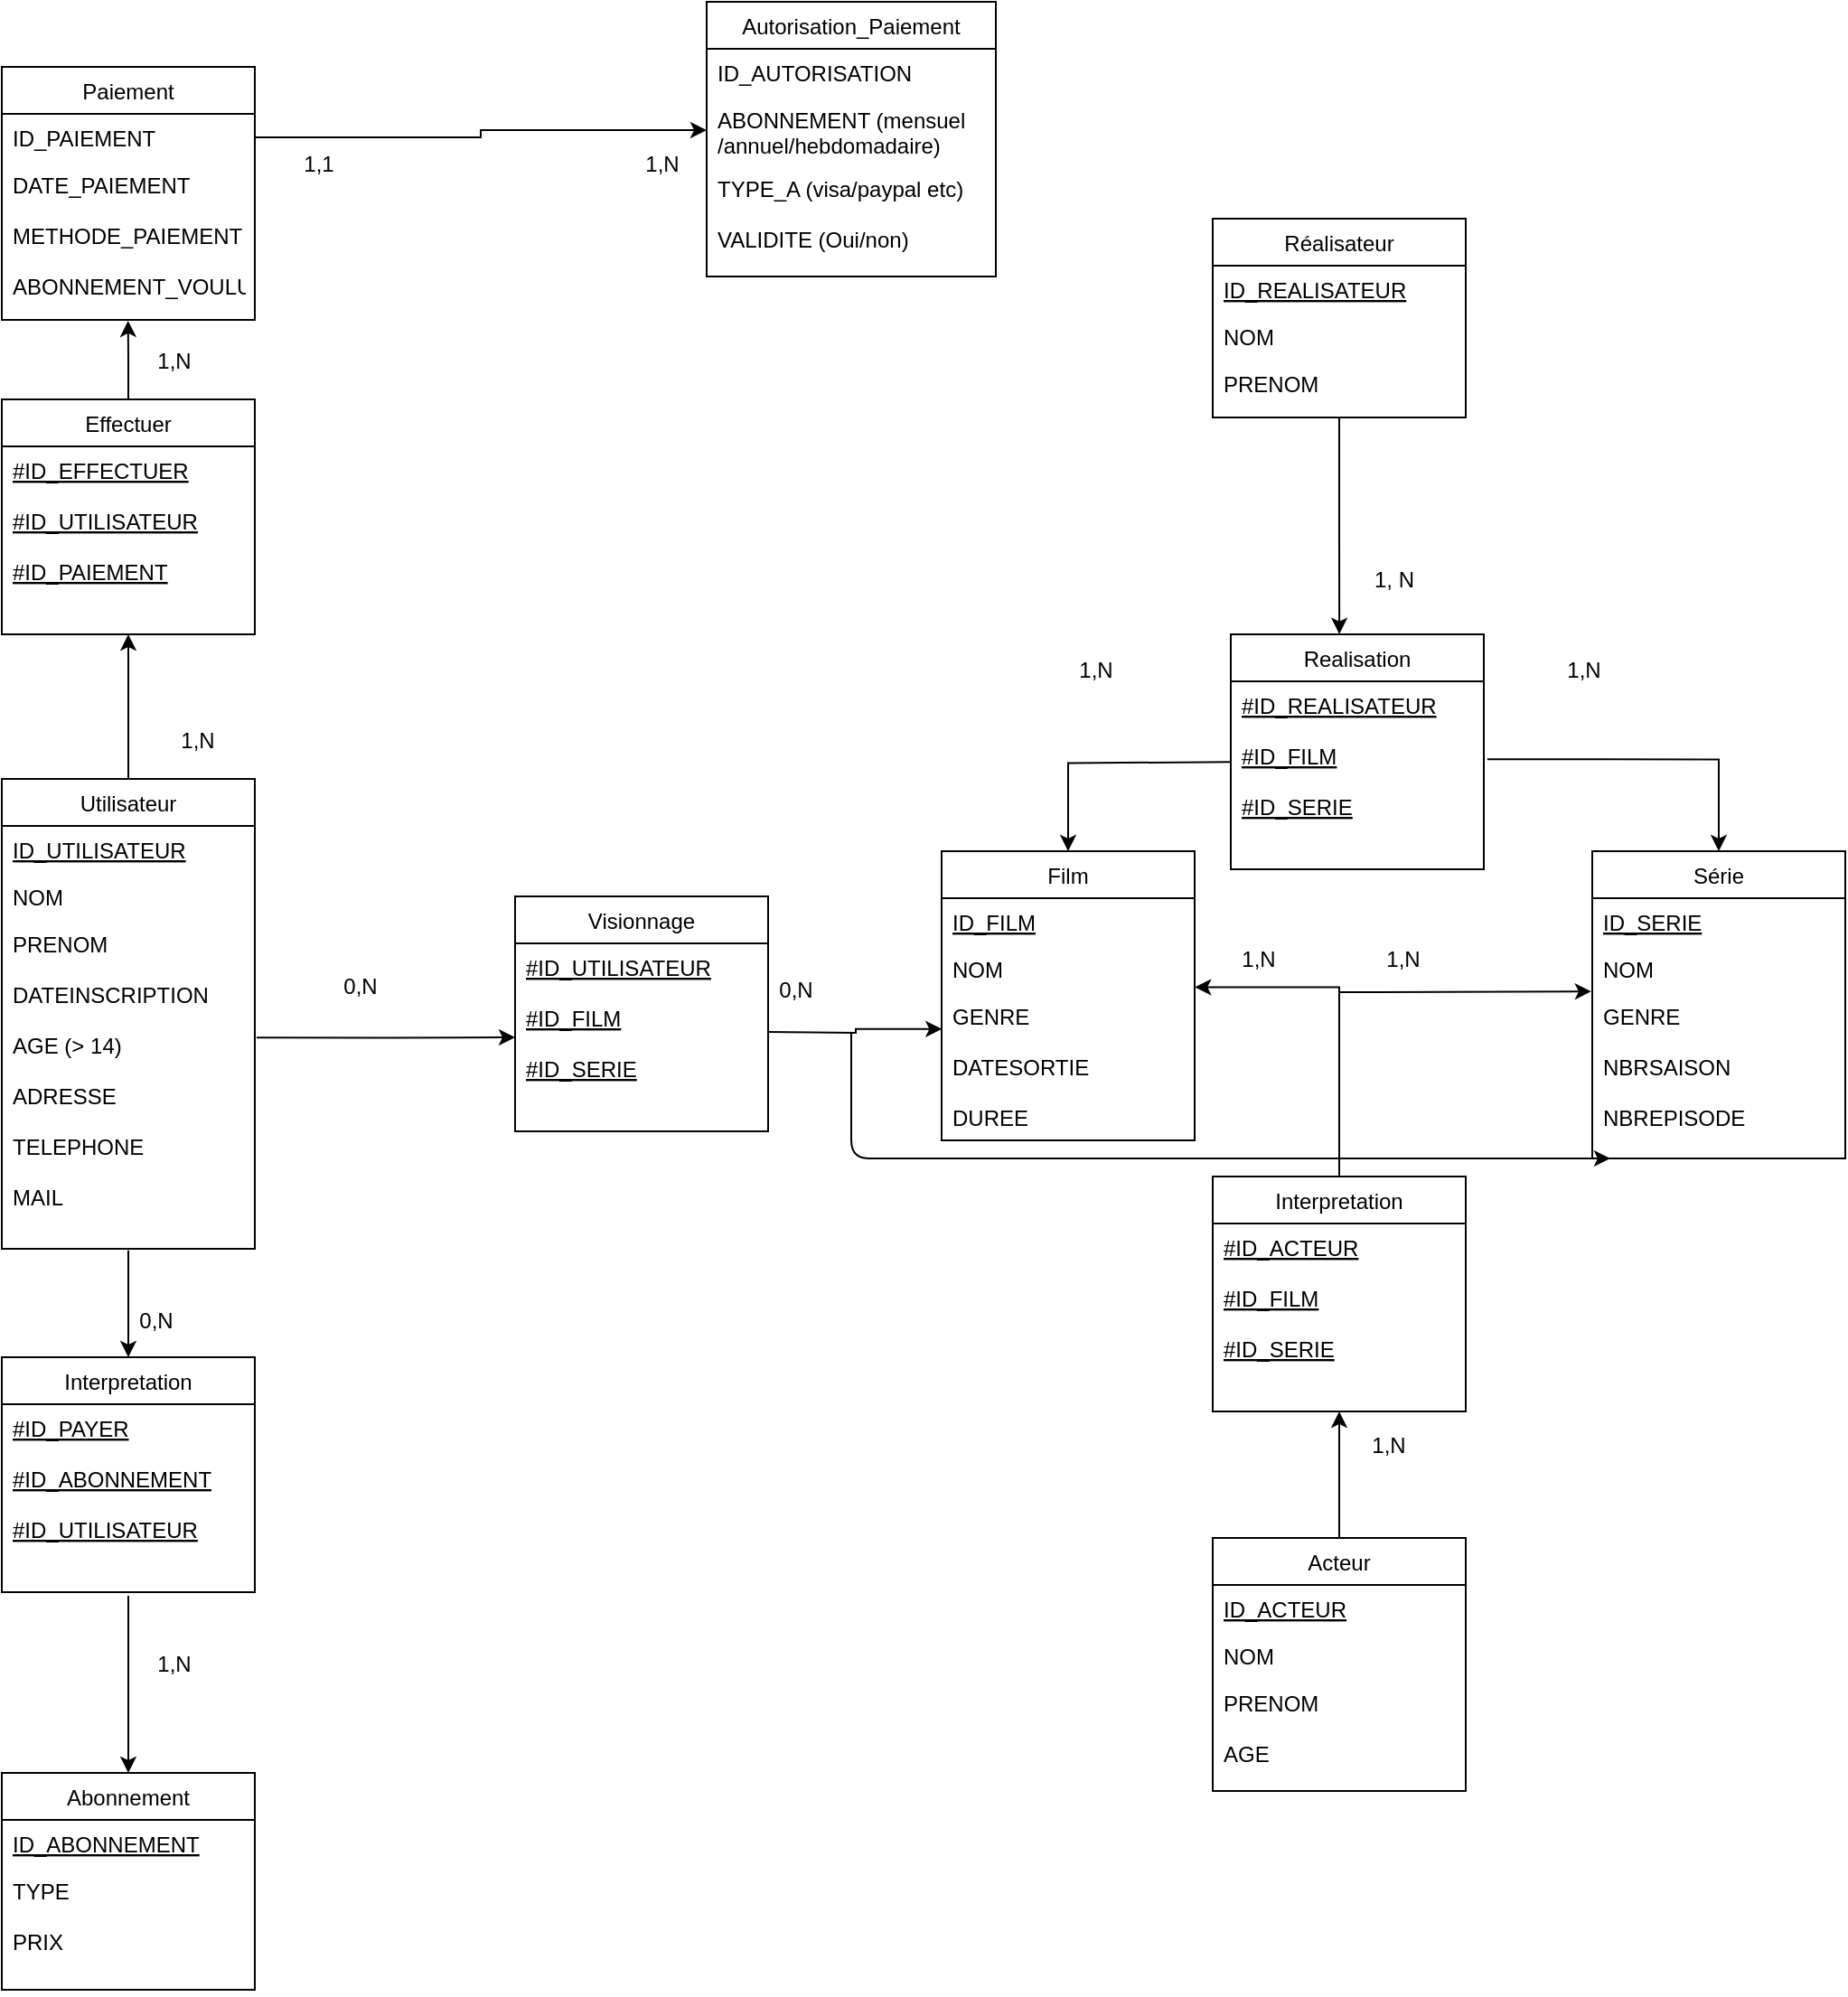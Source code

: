 <mxfile version="12.5.8" type="device"><diagram id="xPlXdwHhXETsfnx-W2Tq" name="Page-1"><mxGraphModel dx="1865" dy="1783" grid="1" gridSize="10" guides="1" tooltips="1" connect="1" arrows="1" fold="1" page="1" pageScale="1" pageWidth="827" pageHeight="1169" math="0" shadow="0"><root><mxCell id="0"/><mxCell id="1" parent="0"/><mxCell id="TjuZVra6cp8-TFkdeE0B-30" style="edgeStyle=orthogonalEdgeStyle;rounded=0;orthogonalLoop=1;jettySize=auto;html=1;entryX=0.429;entryY=-0.001;entryDx=0;entryDy=0;entryPerimeter=0;" edge="1" parent="1" source="xk2Hx4DJdNUKnGEhND-q-1" target="TjuZVra6cp8-TFkdeE0B-23"><mxGeometry relative="1" as="geometry"/></mxCell><mxCell id="xk2Hx4DJdNUKnGEhND-q-1" value="Réalisateur" style="swimlane;fontStyle=0;childLayout=stackLayout;horizontal=1;startSize=26;fillColor=none;horizontalStack=0;resizeParent=1;resizeParentMax=0;resizeLast=0;collapsible=1;marginBottom=0;" parent="1" vertex="1"><mxGeometry x="360" y="-60" width="140" height="110" as="geometry"/></mxCell><mxCell id="xk2Hx4DJdNUKnGEhND-q-2" value="ID_REALISATEUR" style="text;strokeColor=none;fillColor=none;align=left;verticalAlign=top;spacingLeft=4;spacingRight=4;overflow=hidden;rotatable=0;points=[[0,0.5],[1,0.5]];portConstraint=eastwest;fontStyle=4" parent="xk2Hx4DJdNUKnGEhND-q-1" vertex="1"><mxGeometry y="26" width="140" height="26" as="geometry"/></mxCell><mxCell id="xk2Hx4DJdNUKnGEhND-q-3" value="NOM" style="text;strokeColor=none;fillColor=none;align=left;verticalAlign=top;spacingLeft=4;spacingRight=4;overflow=hidden;rotatable=0;points=[[0,0.5],[1,0.5]];portConstraint=eastwest;" parent="xk2Hx4DJdNUKnGEhND-q-1" vertex="1"><mxGeometry y="52" width="140" height="26" as="geometry"/></mxCell><mxCell id="xk2Hx4DJdNUKnGEhND-q-4" value="PRENOM&#10;" style="text;strokeColor=none;fillColor=none;align=left;verticalAlign=top;spacingLeft=4;spacingRight=4;overflow=hidden;rotatable=0;points=[[0,0.5],[1,0.5]];portConstraint=eastwest;" parent="xk2Hx4DJdNUKnGEhND-q-1" vertex="1"><mxGeometry y="78" width="140" height="32" as="geometry"/></mxCell><mxCell id="xk2Hx4DJdNUKnGEhND-q-13" value="Série" style="swimlane;fontStyle=0;childLayout=stackLayout;horizontal=1;startSize=26;fillColor=none;horizontalStack=0;resizeParent=1;resizeParentMax=0;resizeLast=0;collapsible=1;marginBottom=0;" parent="1" vertex="1"><mxGeometry x="570" y="290" width="140" height="170" as="geometry"/></mxCell><mxCell id="xk2Hx4DJdNUKnGEhND-q-14" value="ID_SERIE" style="text;strokeColor=none;fillColor=none;align=left;verticalAlign=top;spacingLeft=4;spacingRight=4;overflow=hidden;rotatable=0;points=[[0,0.5],[1,0.5]];portConstraint=eastwest;fontStyle=4" parent="xk2Hx4DJdNUKnGEhND-q-13" vertex="1"><mxGeometry y="26" width="140" height="26" as="geometry"/></mxCell><mxCell id="xk2Hx4DJdNUKnGEhND-q-15" value="NOM" style="text;strokeColor=none;fillColor=none;align=left;verticalAlign=top;spacingLeft=4;spacingRight=4;overflow=hidden;rotatable=0;points=[[0,0.5],[1,0.5]];portConstraint=eastwest;" parent="xk2Hx4DJdNUKnGEhND-q-13" vertex="1"><mxGeometry y="52" width="140" height="26" as="geometry"/></mxCell><mxCell id="xk2Hx4DJdNUKnGEhND-q-16" value="GENRE&#10;&#10;NBRSAISON&#10;&#10;NBREPISODE&#10;&#10;" style="text;strokeColor=none;fillColor=none;align=left;verticalAlign=top;spacingLeft=4;spacingRight=4;overflow=hidden;rotatable=0;points=[[0,0.5],[1,0.5]];portConstraint=eastwest;fontStyle=0" parent="xk2Hx4DJdNUKnGEhND-q-13" vertex="1"><mxGeometry y="78" width="140" height="92" as="geometry"/></mxCell><mxCell id="TjuZVra6cp8-TFkdeE0B-19" style="edgeStyle=orthogonalEdgeStyle;rounded=0;orthogonalLoop=1;jettySize=auto;html=1;" edge="1" parent="1" source="xk2Hx4DJdNUKnGEhND-q-25"><mxGeometry relative="1" as="geometry"><mxPoint x="430" y="600" as="targetPoint"/><Array as="points"><mxPoint x="430" y="602"/></Array></mxGeometry></mxCell><mxCell id="xk2Hx4DJdNUKnGEhND-q-25" value="Acteur" style="swimlane;fontStyle=0;childLayout=stackLayout;horizontal=1;startSize=26;fillColor=none;horizontalStack=0;resizeParent=1;resizeParentMax=0;resizeLast=0;collapsible=1;marginBottom=0;" parent="1" vertex="1"><mxGeometry x="360" y="670" width="140" height="140" as="geometry"/></mxCell><mxCell id="xk2Hx4DJdNUKnGEhND-q-26" value="ID_ACTEUR" style="text;strokeColor=none;fillColor=none;align=left;verticalAlign=top;spacingLeft=4;spacingRight=4;overflow=hidden;rotatable=0;points=[[0,0.5],[1,0.5]];portConstraint=eastwest;fontStyle=4" parent="xk2Hx4DJdNUKnGEhND-q-25" vertex="1"><mxGeometry y="26" width="140" height="26" as="geometry"/></mxCell><mxCell id="xk2Hx4DJdNUKnGEhND-q-27" value="NOM" style="text;strokeColor=none;fillColor=none;align=left;verticalAlign=top;spacingLeft=4;spacingRight=4;overflow=hidden;rotatable=0;points=[[0,0.5],[1,0.5]];portConstraint=eastwest;" parent="xk2Hx4DJdNUKnGEhND-q-25" vertex="1"><mxGeometry y="52" width="140" height="26" as="geometry"/></mxCell><mxCell id="xk2Hx4DJdNUKnGEhND-q-28" value="PRENOM&#10;&#10;AGE&#10;&#10;&#10;" style="text;strokeColor=none;fillColor=none;align=left;verticalAlign=top;spacingLeft=4;spacingRight=4;overflow=hidden;rotatable=0;points=[[0,0.5],[1,0.5]];portConstraint=eastwest;" parent="xk2Hx4DJdNUKnGEhND-q-25" vertex="1"><mxGeometry y="78" width="140" height="62" as="geometry"/></mxCell><mxCell id="xk2Hx4DJdNUKnGEhND-q-55" style="edgeStyle=orthogonalEdgeStyle;rounded=0;orthogonalLoop=1;jettySize=auto;html=1;entryX=0.5;entryY=0;entryDx=0;entryDy=0;exitX=1.014;exitY=0.415;exitDx=0;exitDy=0;exitPerimeter=0;" parent="1" source="TjuZVra6cp8-TFkdeE0B-24" target="xk2Hx4DJdNUKnGEhND-q-13" edge="1"><mxGeometry relative="1" as="geometry"><mxPoint x="489.998" y="240.667" as="sourcePoint"/></mxGeometry></mxCell><mxCell id="xk2Hx4DJdNUKnGEhND-q-56" style="edgeStyle=orthogonalEdgeStyle;rounded=0;orthogonalLoop=1;jettySize=auto;html=1;entryX=0.5;entryY=0;entryDx=0;entryDy=0;" parent="1" target="xk2Hx4DJdNUKnGEhND-q-49" edge="1"><mxGeometry relative="1" as="geometry"><mxPoint x="370.002" y="240.667" as="sourcePoint"/></mxGeometry></mxCell><mxCell id="xk2Hx4DJdNUKnGEhND-q-49" value="Film" style="swimlane;fontStyle=0;childLayout=stackLayout;horizontal=1;startSize=26;fillColor=none;horizontalStack=0;resizeParent=1;resizeParentMax=0;resizeLast=0;collapsible=1;marginBottom=0;" parent="1" vertex="1"><mxGeometry x="210" y="290" width="140" height="160" as="geometry"/></mxCell><mxCell id="xk2Hx4DJdNUKnGEhND-q-50" value="ID_FILM" style="text;strokeColor=none;fillColor=none;align=left;verticalAlign=top;spacingLeft=4;spacingRight=4;overflow=hidden;rotatable=0;points=[[0,0.5],[1,0.5]];portConstraint=eastwest;fontStyle=4" parent="xk2Hx4DJdNUKnGEhND-q-49" vertex="1"><mxGeometry y="26" width="140" height="26" as="geometry"/></mxCell><mxCell id="xk2Hx4DJdNUKnGEhND-q-51" value="NOM" style="text;strokeColor=none;fillColor=none;align=left;verticalAlign=top;spacingLeft=4;spacingRight=4;overflow=hidden;rotatable=0;points=[[0,0.5],[1,0.5]];portConstraint=eastwest;" parent="xk2Hx4DJdNUKnGEhND-q-49" vertex="1"><mxGeometry y="52" width="140" height="26" as="geometry"/></mxCell><mxCell id="xk2Hx4DJdNUKnGEhND-q-52" value="GENRE&#10;&#10;DATESORTIE&#10;&#10;DUREE&#10;" style="text;strokeColor=none;fillColor=none;align=left;verticalAlign=top;spacingLeft=4;spacingRight=4;overflow=hidden;rotatable=0;points=[[0,0.5],[1,0.5]];portConstraint=eastwest;" parent="xk2Hx4DJdNUKnGEhND-q-49" vertex="1"><mxGeometry y="78" width="140" height="82" as="geometry"/></mxCell><mxCell id="xk2Hx4DJdNUKnGEhND-q-57" value="1, N" style="text;html=1;align=center;verticalAlign=middle;resizable=0;points=[];autosize=1;" parent="1" vertex="1"><mxGeometry x="440" y="130" width="40" height="20" as="geometry"/></mxCell><mxCell id="xk2Hx4DJdNUKnGEhND-q-58" value="1,N" style="text;html=1;align=center;verticalAlign=middle;resizable=0;points=[];autosize=1;" parent="1" vertex="1"><mxGeometry x="550" y="180" width="30" height="20" as="geometry"/></mxCell><mxCell id="xk2Hx4DJdNUKnGEhND-q-59" value="1,N" style="text;html=1;align=center;verticalAlign=middle;resizable=0;points=[];autosize=1;" parent="1" vertex="1"><mxGeometry x="280" y="180" width="30" height="20" as="geometry"/></mxCell><mxCell id="xk2Hx4DJdNUKnGEhND-q-66" value="1,N" style="text;html=1;align=center;verticalAlign=middle;resizable=0;points=[];autosize=1;" parent="1" vertex="1"><mxGeometry x="370" y="340" width="30" height="20" as="geometry"/></mxCell><mxCell id="xk2Hx4DJdNUKnGEhND-q-67" value="1,N" style="text;html=1;align=center;verticalAlign=middle;resizable=0;points=[];autosize=1;" parent="1" vertex="1"><mxGeometry x="450" y="340" width="30" height="20" as="geometry"/></mxCell><mxCell id="xk2Hx4DJdNUKnGEhND-q-68" value="1,N" style="text;html=1;align=center;verticalAlign=middle;resizable=0;points=[];autosize=1;" parent="1" vertex="1"><mxGeometry x="442" y="609" width="30" height="20" as="geometry"/></mxCell><mxCell id="TjuZVra6cp8-TFkdeE0B-8" style="edgeStyle=orthogonalEdgeStyle;rounded=0;orthogonalLoop=1;jettySize=auto;html=1;entryX=0.5;entryY=1;entryDx=0;entryDy=0;entryPerimeter=0;" edge="1" parent="1" source="xk2Hx4DJdNUKnGEhND-q-84" target="TjuZVra6cp8-TFkdeE0B-2"><mxGeometry relative="1" as="geometry"/></mxCell><mxCell id="xk2Hx4DJdNUKnGEhND-q-84" value="Utilisateur" style="swimlane;fontStyle=0;childLayout=stackLayout;horizontal=1;startSize=26;fillColor=none;horizontalStack=0;resizeParent=1;resizeParentMax=0;resizeLast=0;collapsible=1;marginBottom=0;" parent="1" vertex="1"><mxGeometry x="-310" y="250" width="140" height="260" as="geometry"/></mxCell><mxCell id="xk2Hx4DJdNUKnGEhND-q-85" value="ID_UTILISATEUR" style="text;strokeColor=none;fillColor=none;align=left;verticalAlign=top;spacingLeft=4;spacingRight=4;overflow=hidden;rotatable=0;points=[[0,0.5],[1,0.5]];portConstraint=eastwest;fontStyle=4" parent="xk2Hx4DJdNUKnGEhND-q-84" vertex="1"><mxGeometry y="26" width="140" height="26" as="geometry"/></mxCell><mxCell id="xk2Hx4DJdNUKnGEhND-q-86" value="NOM" style="text;strokeColor=none;fillColor=none;align=left;verticalAlign=top;spacingLeft=4;spacingRight=4;overflow=hidden;rotatable=0;points=[[0,0.5],[1,0.5]];portConstraint=eastwest;" parent="xk2Hx4DJdNUKnGEhND-q-84" vertex="1"><mxGeometry y="52" width="140" height="26" as="geometry"/></mxCell><mxCell id="xk2Hx4DJdNUKnGEhND-q-87" value="PRENOM&#10;&#10;DATEINSCRIPTION&#10;&#10;AGE (&gt; 14)&#10;&#10;ADRESSE&#10;&#10;TELEPHONE&#10;&#10;MAIL&#10;&#10;" style="text;strokeColor=none;fillColor=none;align=left;verticalAlign=top;spacingLeft=4;spacingRight=4;overflow=hidden;rotatable=0;points=[[0,0.5],[1,0.5]];portConstraint=eastwest;" parent="xk2Hx4DJdNUKnGEhND-q-84" vertex="1"><mxGeometry y="78" width="140" height="182" as="geometry"/></mxCell><mxCell id="xk2Hx4DJdNUKnGEhND-q-104" value="Abonnement" style="swimlane;fontStyle=0;childLayout=stackLayout;horizontal=1;startSize=26;fillColor=none;horizontalStack=0;resizeParent=1;resizeParentMax=0;resizeLast=0;collapsible=1;marginBottom=0;" parent="1" vertex="1"><mxGeometry x="-310" y="800" width="140" height="120" as="geometry"/></mxCell><mxCell id="xk2Hx4DJdNUKnGEhND-q-105" value="ID_ABONNEMENT" style="text;strokeColor=none;fillColor=none;align=left;verticalAlign=top;spacingLeft=4;spacingRight=4;overflow=hidden;rotatable=0;points=[[0,0.5],[1,0.5]];portConstraint=eastwest;fontStyle=4" parent="xk2Hx4DJdNUKnGEhND-q-104" vertex="1"><mxGeometry y="26" width="140" height="26" as="geometry"/></mxCell><mxCell id="xk2Hx4DJdNUKnGEhND-q-106" value="TYPE&#10;&#10;PRIX" style="text;strokeColor=none;fillColor=none;align=left;verticalAlign=top;spacingLeft=4;spacingRight=4;overflow=hidden;rotatable=0;points=[[0,0.5],[1,0.5]];portConstraint=eastwest;" parent="xk2Hx4DJdNUKnGEhND-q-104" vertex="1"><mxGeometry y="52" width="140" height="68" as="geometry"/></mxCell><mxCell id="xk2Hx4DJdNUKnGEhND-q-117" value="0,N" style="text;html=1;align=center;verticalAlign=middle;resizable=0;points=[];autosize=1;" parent="1" vertex="1"><mxGeometry x="-127" y="355" width="30" height="20" as="geometry"/></mxCell><mxCell id="xk2Hx4DJdNUKnGEhND-q-118" value="0,N" style="text;html=1;align=center;verticalAlign=middle;resizable=0;points=[];autosize=1;" parent="1" vertex="1"><mxGeometry x="114" y="357" width="30" height="20" as="geometry"/></mxCell><mxCell id="xk2Hx4DJdNUKnGEhND-q-119" value="0,N" style="text;html=1;align=center;verticalAlign=middle;resizable=0;points=[];autosize=1;" parent="1" vertex="1"><mxGeometry x="-240" y="540" width="30" height="20" as="geometry"/></mxCell><mxCell id="xk2Hx4DJdNUKnGEhND-q-120" value="1,N" style="text;html=1;align=center;verticalAlign=middle;resizable=0;points=[];autosize=1;" parent="1" vertex="1"><mxGeometry x="-230" y="730" width="30" height="20" as="geometry"/></mxCell><mxCell id="TogzPFWgbWjXyU_uJ6Qf-8" value="1,N" style="text;html=1;align=center;verticalAlign=middle;resizable=0;points=[];autosize=1;" parent="1" vertex="1"><mxGeometry x="-230" y="9" width="30" height="20" as="geometry"/></mxCell><mxCell id="TogzPFWgbWjXyU_uJ6Qf-12" value="1,N" style="text;html=1;align=center;verticalAlign=middle;resizable=0;points=[];autosize=1;" parent="1" vertex="1"><mxGeometry x="-217" y="219" width="30" height="20" as="geometry"/></mxCell><mxCell id="P_blDt_LSt6fbvg04wOE-1" value="Autorisation_Paiement" style="swimlane;fontStyle=0;childLayout=stackLayout;horizontal=1;startSize=26;fillColor=none;horizontalStack=0;resizeParent=1;resizeParentMax=0;resizeLast=0;collapsible=1;marginBottom=0;" parent="1" vertex="1"><mxGeometry x="80" y="-180" width="160" height="152" as="geometry"/></mxCell><mxCell id="P_blDt_LSt6fbvg04wOE-2" value="ID_AUTORISATION" style="text;strokeColor=none;fillColor=none;align=left;verticalAlign=top;spacingLeft=4;spacingRight=4;overflow=hidden;rotatable=0;points=[[0,0.5],[1,0.5]];portConstraint=eastwest;" parent="P_blDt_LSt6fbvg04wOE-1" vertex="1"><mxGeometry y="26" width="160" height="26" as="geometry"/></mxCell><mxCell id="P_blDt_LSt6fbvg04wOE-3" value="ABONNEMENT (mensuel&#10;/annuel/hebdomadaire)" style="text;strokeColor=none;fillColor=none;align=left;verticalAlign=top;spacingLeft=4;spacingRight=4;overflow=hidden;rotatable=0;points=[[0,0.5],[1,0.5]];portConstraint=eastwest;" parent="P_blDt_LSt6fbvg04wOE-1" vertex="1"><mxGeometry y="52" width="160" height="38" as="geometry"/></mxCell><mxCell id="P_blDt_LSt6fbvg04wOE-4" value="TYPE_A (visa/paypal etc)&#10;&#10;VALIDITE (Oui/non)" style="text;strokeColor=none;fillColor=none;align=left;verticalAlign=top;spacingLeft=4;spacingRight=4;overflow=hidden;rotatable=0;points=[[0,0.5],[1,0.5]];portConstraint=eastwest;" parent="P_blDt_LSt6fbvg04wOE-1" vertex="1"><mxGeometry y="90" width="160" height="62" as="geometry"/></mxCell><mxCell id="P_blDt_LSt6fbvg04wOE-5" value="Paiement" style="swimlane;fontStyle=0;childLayout=stackLayout;horizontal=1;startSize=26;fillColor=none;horizontalStack=0;resizeParent=1;resizeParentMax=0;resizeLast=0;collapsible=1;marginBottom=0;" parent="1" vertex="1"><mxGeometry x="-310" y="-144" width="140" height="140" as="geometry"/></mxCell><mxCell id="P_blDt_LSt6fbvg04wOE-6" value="ID_PAIEMENT" style="text;strokeColor=none;fillColor=none;align=left;verticalAlign=top;spacingLeft=4;spacingRight=4;overflow=hidden;rotatable=0;points=[[0,0.5],[1,0.5]];portConstraint=eastwest;" parent="P_blDt_LSt6fbvg04wOE-5" vertex="1"><mxGeometry y="26" width="140" height="26" as="geometry"/></mxCell><mxCell id="P_blDt_LSt6fbvg04wOE-7" value="DATE_PAIEMENT&#10;&#10;METHODE_PAIEMENT&#10;&#10;ABONNEMENT_VOULU&#10;&#10;" style="text;strokeColor=none;fillColor=none;align=left;verticalAlign=top;spacingLeft=4;spacingRight=4;overflow=hidden;rotatable=0;points=[[0,0.5],[1,0.5]];portConstraint=eastwest;" parent="P_blDt_LSt6fbvg04wOE-5" vertex="1"><mxGeometry y="52" width="140" height="88" as="geometry"/></mxCell><mxCell id="P_blDt_LSt6fbvg04wOE-12" value="1,N" style="text;html=1;align=center;verticalAlign=middle;resizable=0;points=[];autosize=1;" parent="1" vertex="1"><mxGeometry x="40" y="-100" width="30" height="20" as="geometry"/></mxCell><mxCell id="P_blDt_LSt6fbvg04wOE-13" value="1,1" style="text;html=1;align=center;verticalAlign=middle;resizable=0;points=[];autosize=1;" parent="1" vertex="1"><mxGeometry x="-150" y="-100" width="30" height="20" as="geometry"/></mxCell><mxCell id="TjuZVra6cp8-TFkdeE0B-9" style="edgeStyle=orthogonalEdgeStyle;rounded=0;orthogonalLoop=1;jettySize=auto;html=1;entryX=0.499;entryY=1.005;entryDx=0;entryDy=0;entryPerimeter=0;" edge="1" parent="1" source="TjuZVra6cp8-TFkdeE0B-1" target="P_blDt_LSt6fbvg04wOE-7"><mxGeometry relative="1" as="geometry"/></mxCell><mxCell id="TjuZVra6cp8-TFkdeE0B-1" value="Effectuer" style="swimlane;fontStyle=0;childLayout=stackLayout;horizontal=1;startSize=26;fillColor=none;horizontalStack=0;resizeParent=1;resizeParentMax=0;resizeLast=0;collapsible=1;marginBottom=0;" vertex="1" parent="1"><mxGeometry x="-310" y="40" width="140" height="130" as="geometry"/></mxCell><mxCell id="TjuZVra6cp8-TFkdeE0B-2" value="#ID_EFFECTUER&#10;&#10;#ID_UTILISATEUR&#10;&#10;#ID_PAIEMENT" style="text;strokeColor=none;fillColor=none;align=left;verticalAlign=top;spacingLeft=4;spacingRight=4;overflow=hidden;rotatable=0;points=[[0,0.5],[1,0.5]];portConstraint=eastwest;fontStyle=4" vertex="1" parent="TjuZVra6cp8-TFkdeE0B-1"><mxGeometry y="26" width="140" height="104" as="geometry"/></mxCell><mxCell id="TjuZVra6cp8-TFkdeE0B-10" style="edgeStyle=orthogonalEdgeStyle;rounded=0;orthogonalLoop=1;jettySize=auto;html=1;entryX=0;entryY=0.5;entryDx=0;entryDy=0;" edge="1" parent="1" source="P_blDt_LSt6fbvg04wOE-6" target="P_blDt_LSt6fbvg04wOE-3"><mxGeometry relative="1" as="geometry"/></mxCell><mxCell id="TjuZVra6cp8-TFkdeE0B-11" value="Visionnage" style="swimlane;fontStyle=0;childLayout=stackLayout;horizontal=1;startSize=26;fillColor=none;horizontalStack=0;resizeParent=1;resizeParentMax=0;resizeLast=0;collapsible=1;marginBottom=0;" vertex="1" parent="1"><mxGeometry x="-26" y="315" width="140" height="130" as="geometry"/></mxCell><mxCell id="TjuZVra6cp8-TFkdeE0B-12" value="#ID_UTILISATEUR&#10;&#10;#ID_FILM&#10;&#10;#ID_SERIE" style="text;strokeColor=none;fillColor=none;align=left;verticalAlign=top;spacingLeft=4;spacingRight=4;overflow=hidden;rotatable=0;points=[[0,0.5],[1,0.5]];portConstraint=eastwest;fontStyle=4" vertex="1" parent="TjuZVra6cp8-TFkdeE0B-11"><mxGeometry y="26" width="140" height="104" as="geometry"/></mxCell><mxCell id="TjuZVra6cp8-TFkdeE0B-14" style="edgeStyle=orthogonalEdgeStyle;rounded=0;orthogonalLoop=1;jettySize=auto;html=1;entryX=0;entryY=0.5;entryDx=0;entryDy=0;exitX=1.007;exitY=0.358;exitDx=0;exitDy=0;exitPerimeter=0;" edge="1" parent="1" source="xk2Hx4DJdNUKnGEhND-q-87" target="TjuZVra6cp8-TFkdeE0B-12"><mxGeometry relative="1" as="geometry"/></mxCell><mxCell id="TjuZVra6cp8-TFkdeE0B-15" style="edgeStyle=orthogonalEdgeStyle;rounded=0;orthogonalLoop=1;jettySize=auto;html=1;entryX=0.001;entryY=0.249;entryDx=0;entryDy=0;entryPerimeter=0;" edge="1" parent="1" target="xk2Hx4DJdNUKnGEhND-q-52"><mxGeometry relative="1" as="geometry"><mxPoint x="114" y="390" as="sourcePoint"/></mxGeometry></mxCell><mxCell id="TjuZVra6cp8-TFkdeE0B-16" value="" style="endArrow=classic;html=1;entryX=0.071;entryY=1;entryDx=0;entryDy=0;entryPerimeter=0;" edge="1" parent="1" target="xk2Hx4DJdNUKnGEhND-q-16"><mxGeometry width="50" height="50" relative="1" as="geometry"><mxPoint x="160" y="390" as="sourcePoint"/><mxPoint x="-260" y="940" as="targetPoint"/><Array as="points"><mxPoint x="160" y="460"/></Array></mxGeometry></mxCell><mxCell id="TjuZVra6cp8-TFkdeE0B-20" style="edgeStyle=orthogonalEdgeStyle;rounded=0;orthogonalLoop=1;jettySize=auto;html=1;entryX=1.001;entryY=0.892;entryDx=0;entryDy=0;entryPerimeter=0;" edge="1" parent="1" source="TjuZVra6cp8-TFkdeE0B-17" target="xk2Hx4DJdNUKnGEhND-q-51"><mxGeometry relative="1" as="geometry"/></mxCell><mxCell id="TjuZVra6cp8-TFkdeE0B-17" value="Interpretation" style="swimlane;fontStyle=0;childLayout=stackLayout;horizontal=1;startSize=26;fillColor=none;horizontalStack=0;resizeParent=1;resizeParentMax=0;resizeLast=0;collapsible=1;marginBottom=0;" vertex="1" parent="1"><mxGeometry x="360" y="470" width="140" height="130" as="geometry"/></mxCell><mxCell id="TjuZVra6cp8-TFkdeE0B-18" value="#ID_ACTEUR&#10;&#10;#ID_FILM&#10;&#10;#ID_SERIE" style="text;strokeColor=none;fillColor=none;align=left;verticalAlign=top;spacingLeft=4;spacingRight=4;overflow=hidden;rotatable=0;points=[[0,0.5],[1,0.5]];portConstraint=eastwest;fontStyle=4" vertex="1" parent="TjuZVra6cp8-TFkdeE0B-17"><mxGeometry y="26" width="140" height="104" as="geometry"/></mxCell><mxCell id="TjuZVra6cp8-TFkdeE0B-21" value="" style="endArrow=classic;html=1;entryX=-0.004;entryY=0.985;entryDx=0;entryDy=0;entryPerimeter=0;" edge="1" parent="1" target="xk2Hx4DJdNUKnGEhND-q-15"><mxGeometry width="50" height="50" relative="1" as="geometry"><mxPoint x="430" y="368" as="sourcePoint"/><mxPoint x="510" y="400" as="targetPoint"/></mxGeometry></mxCell><mxCell id="TjuZVra6cp8-TFkdeE0B-23" value="Realisation" style="swimlane;fontStyle=0;childLayout=stackLayout;horizontal=1;startSize=26;fillColor=none;horizontalStack=0;resizeParent=1;resizeParentMax=0;resizeLast=0;collapsible=1;marginBottom=0;" vertex="1" parent="1"><mxGeometry x="370" y="170" width="140" height="130" as="geometry"/></mxCell><mxCell id="TjuZVra6cp8-TFkdeE0B-24" value="#ID_REALISATEUR&#10;&#10;#ID_FILM&#10;&#10;#ID_SERIE" style="text;strokeColor=none;fillColor=none;align=left;verticalAlign=top;spacingLeft=4;spacingRight=4;overflow=hidden;rotatable=0;points=[[0,0.5],[1,0.5]];portConstraint=eastwest;fontStyle=4" vertex="1" parent="TjuZVra6cp8-TFkdeE0B-23"><mxGeometry y="26" width="140" height="104" as="geometry"/></mxCell><mxCell id="TjuZVra6cp8-TFkdeE0B-31" value="Interpretation" style="swimlane;fontStyle=0;childLayout=stackLayout;horizontal=1;startSize=26;fillColor=none;horizontalStack=0;resizeParent=1;resizeParentMax=0;resizeLast=0;collapsible=1;marginBottom=0;" vertex="1" parent="1"><mxGeometry x="-310" y="570" width="140" height="130" as="geometry"/></mxCell><mxCell id="TjuZVra6cp8-TFkdeE0B-32" value="#ID_PAYER&#10;&#10;#ID_ABONNEMENT&#10;&#10;#ID_UTILISATEUR" style="text;strokeColor=none;fillColor=none;align=left;verticalAlign=top;spacingLeft=4;spacingRight=4;overflow=hidden;rotatable=0;points=[[0,0.5],[1,0.5]];portConstraint=eastwest;fontStyle=4" vertex="1" parent="TjuZVra6cp8-TFkdeE0B-31"><mxGeometry y="26" width="140" height="104" as="geometry"/></mxCell><mxCell id="TjuZVra6cp8-TFkdeE0B-36" value="" style="endArrow=classic;html=1;entryX=0.5;entryY=0;entryDx=0;entryDy=0;exitX=0.5;exitY=1.005;exitDx=0;exitDy=0;exitPerimeter=0;" edge="1" parent="1" source="xk2Hx4DJdNUKnGEhND-q-87" target="TjuZVra6cp8-TFkdeE0B-31"><mxGeometry width="50" height="50" relative="1" as="geometry"><mxPoint x="-370" y="580" as="sourcePoint"/><mxPoint x="-320" y="530" as="targetPoint"/></mxGeometry></mxCell><mxCell id="TjuZVra6cp8-TFkdeE0B-37" value="" style="endArrow=classic;html=1;entryX=0.5;entryY=0;entryDx=0;entryDy=0;" edge="1" parent="1" target="xk2Hx4DJdNUKnGEhND-q-104"><mxGeometry width="50" height="50" relative="1" as="geometry"><mxPoint x="-240" y="702" as="sourcePoint"/><mxPoint x="-340" y="740" as="targetPoint"/></mxGeometry></mxCell></root></mxGraphModel></diagram></mxfile>